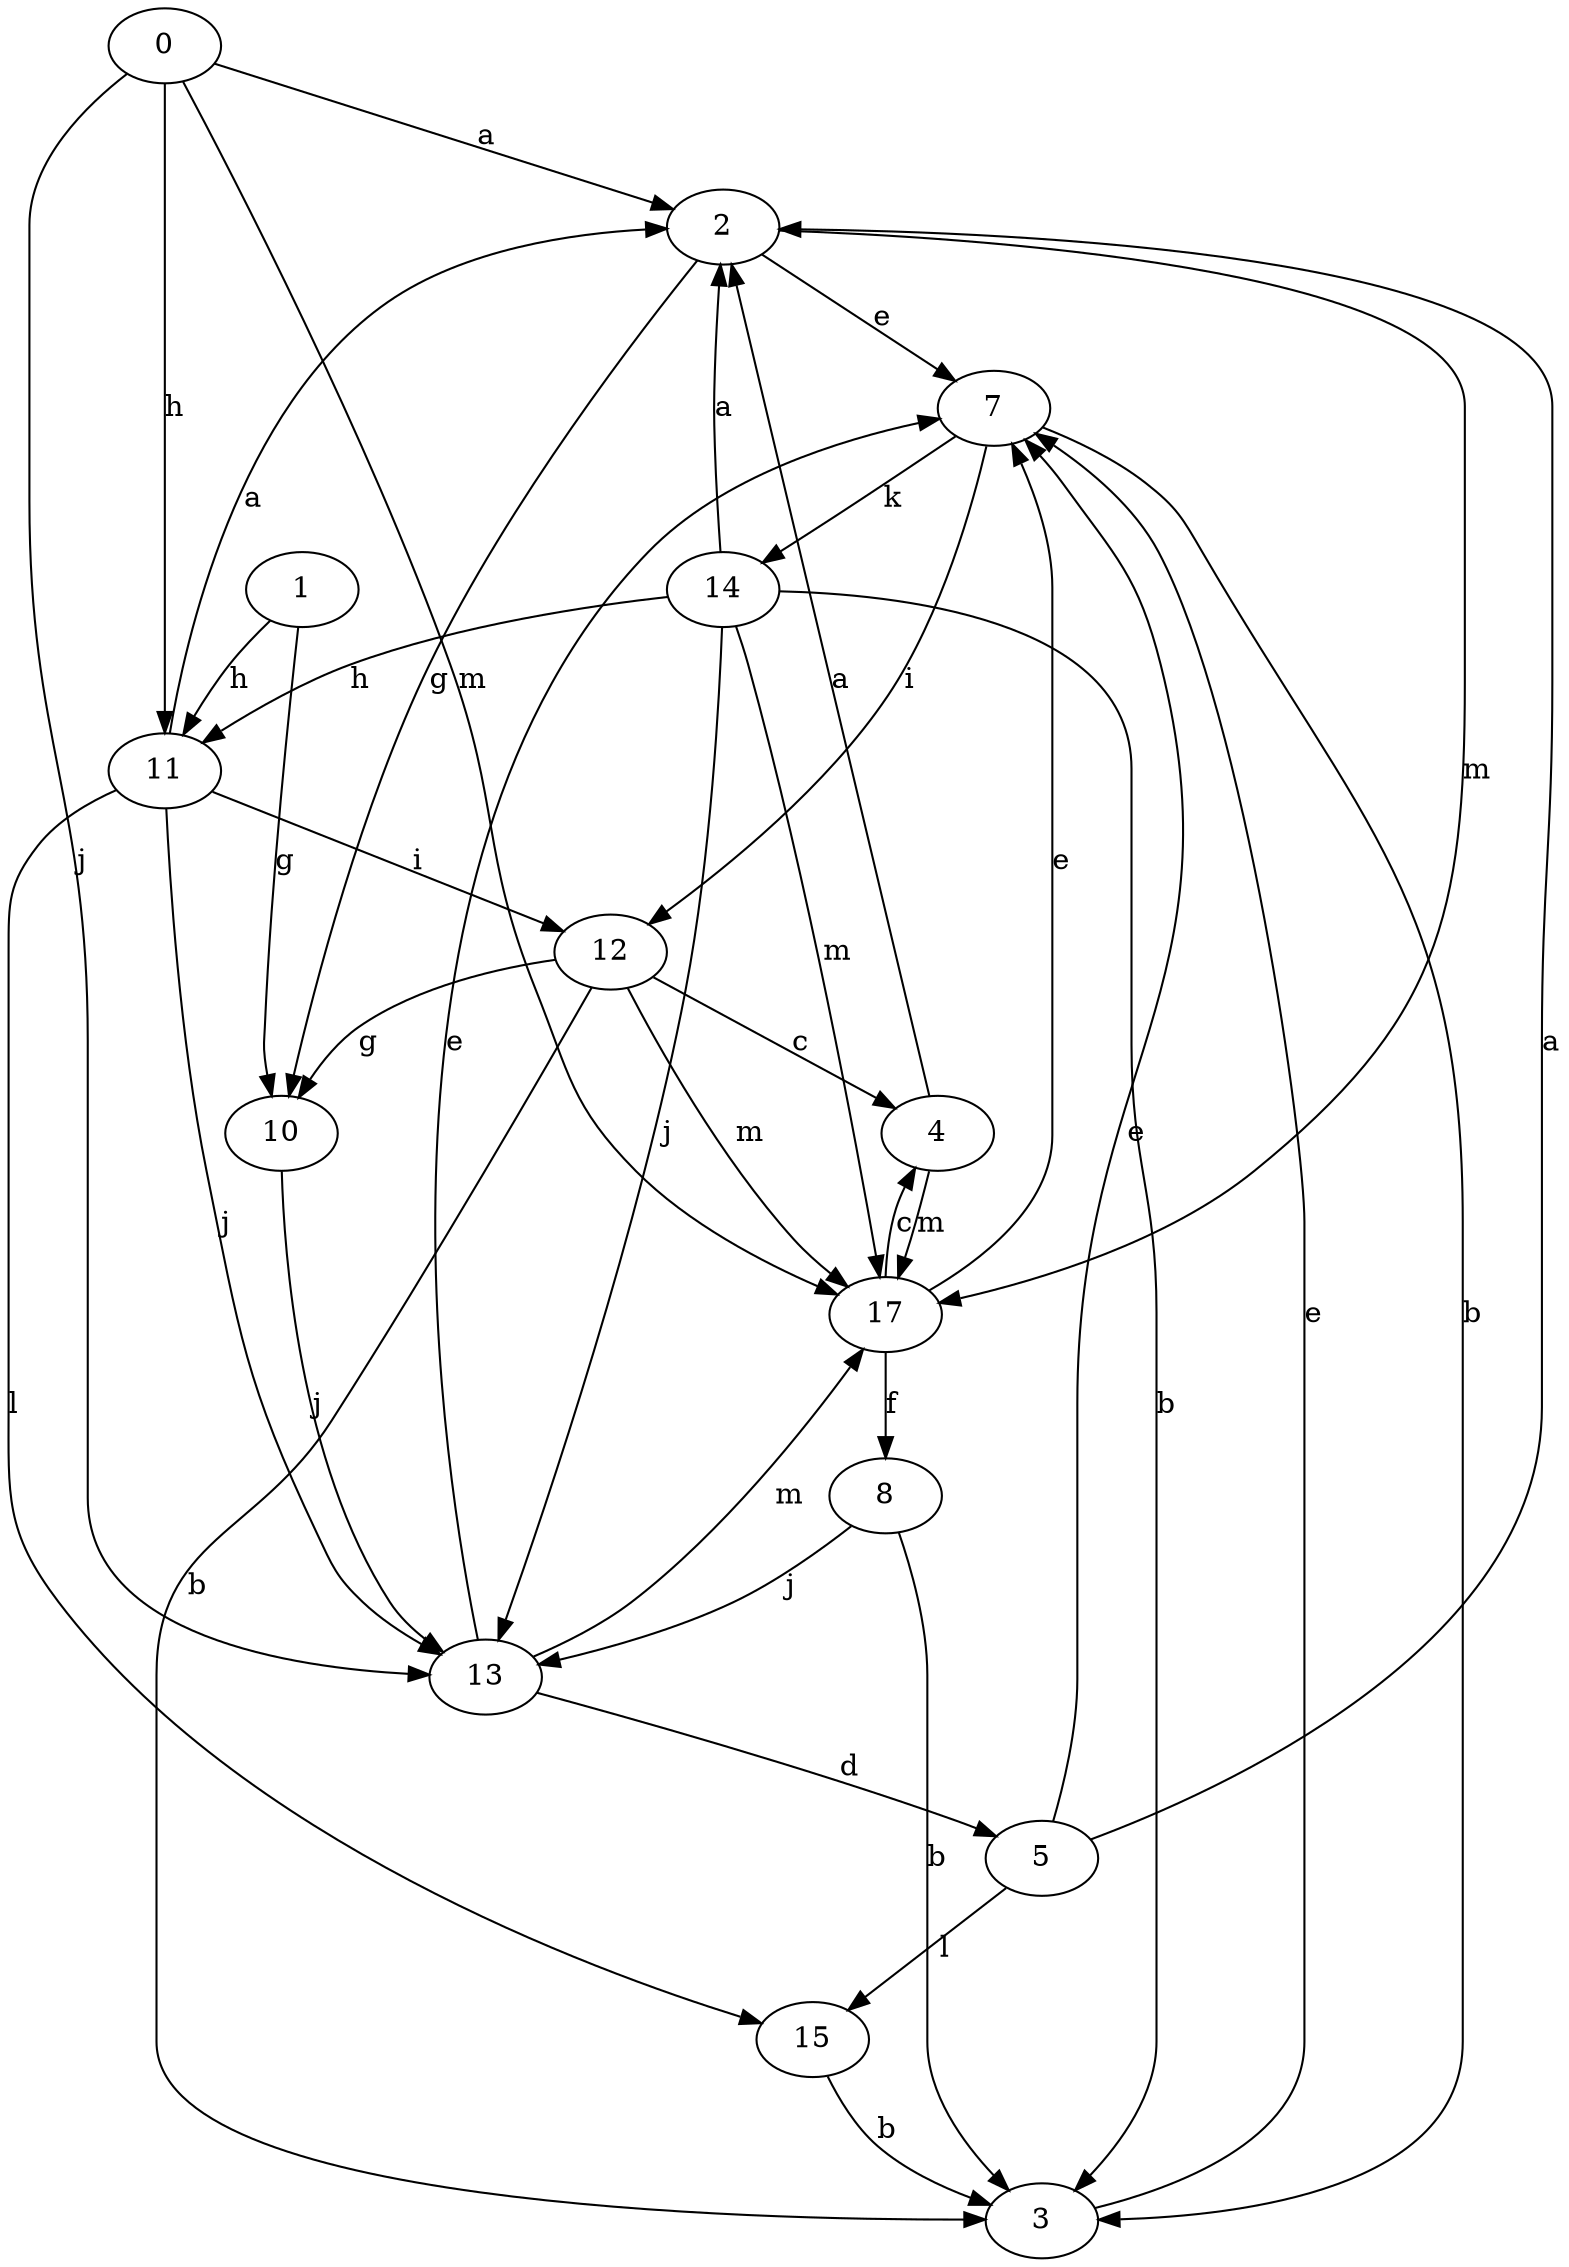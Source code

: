 strict digraph  {
2;
0;
3;
4;
5;
7;
8;
10;
11;
12;
13;
14;
1;
15;
17;
2 -> 7  [label=e];
2 -> 10  [label=g];
2 -> 17  [label=m];
0 -> 2  [label=a];
0 -> 11  [label=h];
0 -> 13  [label=j];
0 -> 17  [label=m];
3 -> 7  [label=e];
4 -> 2  [label=a];
4 -> 17  [label=m];
5 -> 2  [label=a];
5 -> 7  [label=e];
5 -> 15  [label=l];
7 -> 3  [label=b];
7 -> 12  [label=i];
7 -> 14  [label=k];
8 -> 3  [label=b];
8 -> 13  [label=j];
10 -> 13  [label=j];
11 -> 2  [label=a];
11 -> 12  [label=i];
11 -> 13  [label=j];
11 -> 15  [label=l];
12 -> 3  [label=b];
12 -> 4  [label=c];
12 -> 10  [label=g];
12 -> 17  [label=m];
13 -> 5  [label=d];
13 -> 7  [label=e];
13 -> 17  [label=m];
14 -> 2  [label=a];
14 -> 3  [label=b];
14 -> 11  [label=h];
14 -> 13  [label=j];
14 -> 17  [label=m];
1 -> 10  [label=g];
1 -> 11  [label=h];
15 -> 3  [label=b];
17 -> 4  [label=c];
17 -> 7  [label=e];
17 -> 8  [label=f];
}
